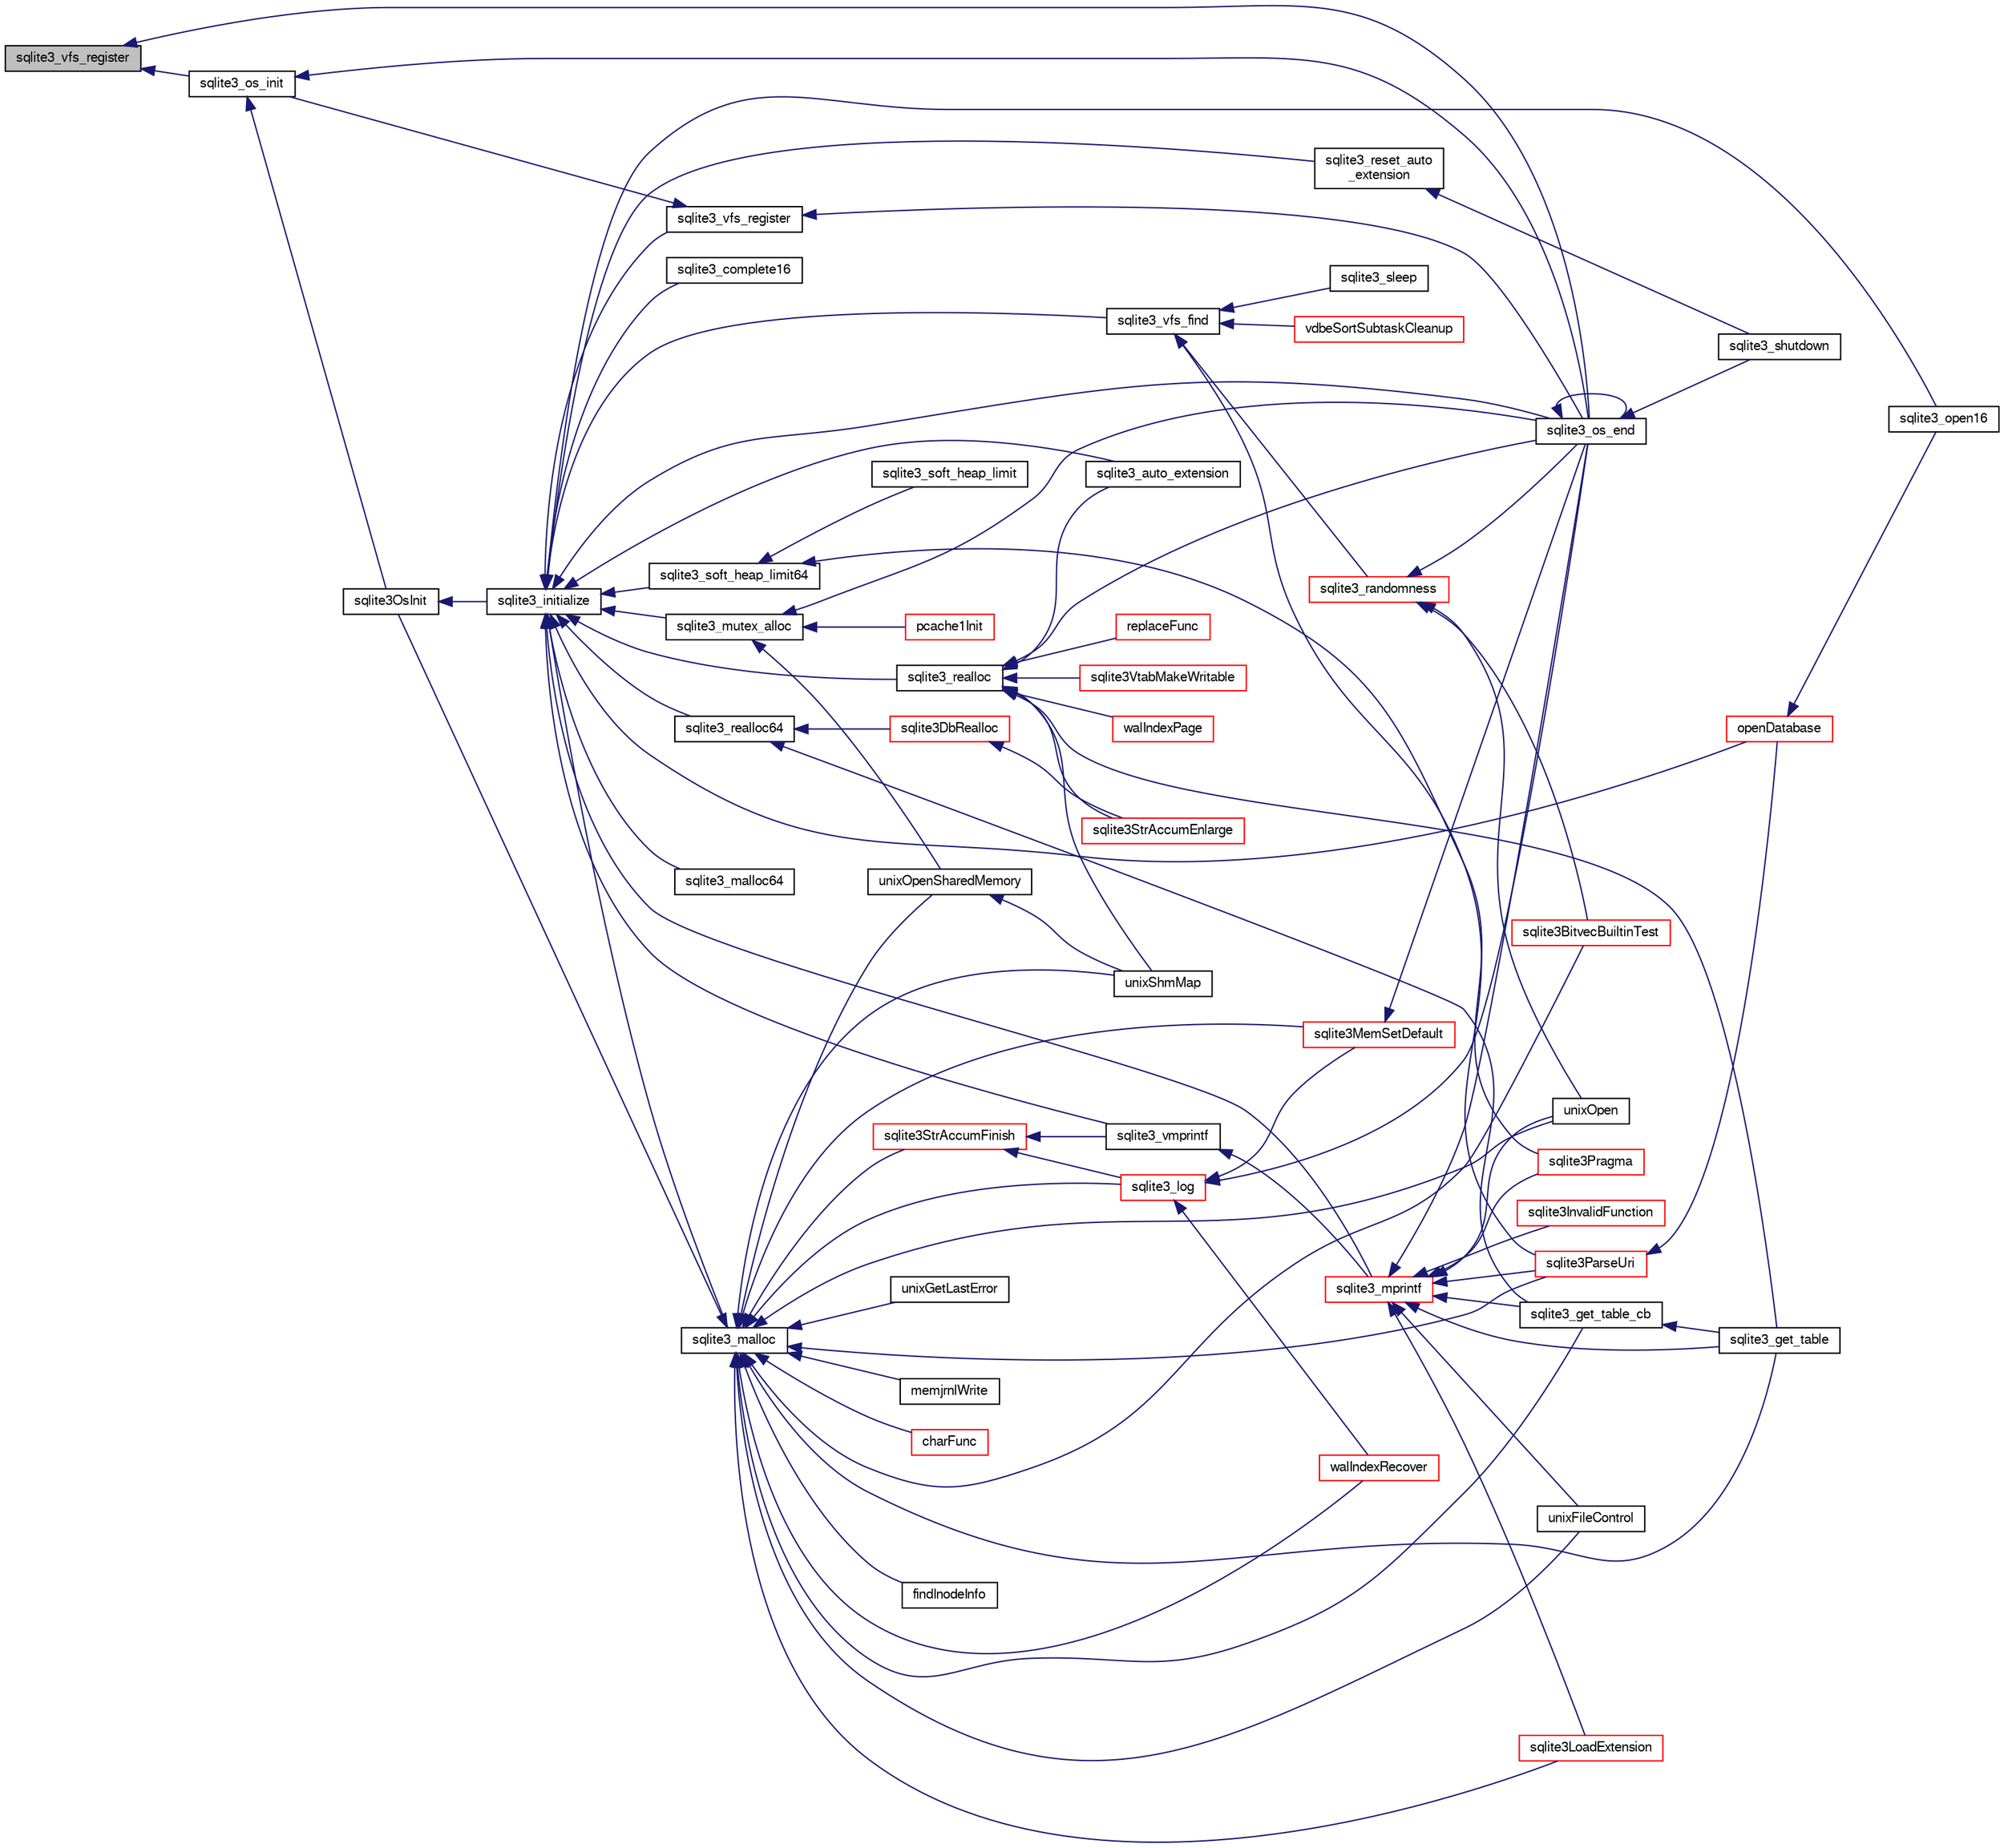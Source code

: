digraph "sqlite3_vfs_register"
{
  edge [fontname="FreeSans",fontsize="10",labelfontname="FreeSans",labelfontsize="10"];
  node [fontname="FreeSans",fontsize="10",shape=record];
  rankdir="LR";
  Node402478 [label="sqlite3_vfs_register",height=0.2,width=0.4,color="black", fillcolor="grey75", style="filled", fontcolor="black"];
  Node402478 -> Node402479 [dir="back",color="midnightblue",fontsize="10",style="solid",fontname="FreeSans"];
  Node402479 [label="sqlite3_os_init",height=0.2,width=0.4,color="black", fillcolor="white", style="filled",URL="$sqlite3_8h.html#acebc2290d00a32d3afe2361f2979038b"];
  Node402479 -> Node402480 [dir="back",color="midnightblue",fontsize="10",style="solid",fontname="FreeSans"];
  Node402480 [label="sqlite3OsInit",height=0.2,width=0.4,color="black", fillcolor="white", style="filled",URL="$sqlite3_8c.html#afeaa886fe1ca086a30fd278b1d069762"];
  Node402480 -> Node402481 [dir="back",color="midnightblue",fontsize="10",style="solid",fontname="FreeSans"];
  Node402481 [label="sqlite3_initialize",height=0.2,width=0.4,color="black", fillcolor="white", style="filled",URL="$sqlite3_8h.html#ab0c0ee2d5d4cf8b28e9572296a8861df"];
  Node402481 -> Node402482 [dir="back",color="midnightblue",fontsize="10",style="solid",fontname="FreeSans"];
  Node402482 [label="sqlite3_vfs_find",height=0.2,width=0.4,color="black", fillcolor="white", style="filled",URL="$sqlite3_8h.html#ac201a26de3dfa1d6deb8069eb8d95627"];
  Node402482 -> Node402483 [dir="back",color="midnightblue",fontsize="10",style="solid",fontname="FreeSans"];
  Node402483 [label="sqlite3_randomness",height=0.2,width=0.4,color="red", fillcolor="white", style="filled",URL="$sqlite3_8h.html#aa452ad88657d4606e137b09c4e9315c7"];
  Node402483 -> Node402487 [dir="back",color="midnightblue",fontsize="10",style="solid",fontname="FreeSans"];
  Node402487 [label="unixOpen",height=0.2,width=0.4,color="black", fillcolor="white", style="filled",URL="$sqlite3_8c.html#a8ed5efc47b6e14f7805cd1bb9b215775"];
  Node402483 -> Node402488 [dir="back",color="midnightblue",fontsize="10",style="solid",fontname="FreeSans"];
  Node402488 [label="sqlite3_os_end",height=0.2,width=0.4,color="black", fillcolor="white", style="filled",URL="$sqlite3_8h.html#a2288c95881ecca13d994e42b6a958906"];
  Node402488 -> Node402488 [dir="back",color="midnightblue",fontsize="10",style="solid",fontname="FreeSans"];
  Node402488 -> Node402489 [dir="back",color="midnightblue",fontsize="10",style="solid",fontname="FreeSans"];
  Node402489 [label="sqlite3_shutdown",height=0.2,width=0.4,color="black", fillcolor="white", style="filled",URL="$sqlite3_8h.html#aeaf9947fe863ba3d3aca061475e3af2e"];
  Node402483 -> Node402490 [dir="back",color="midnightblue",fontsize="10",style="solid",fontname="FreeSans"];
  Node402490 [label="sqlite3BitvecBuiltinTest",height=0.2,width=0.4,color="red", fillcolor="white", style="filled",URL="$sqlite3_8c.html#a9b4e3e921ce1ede6f10a9106c034ff9b"];
  Node402482 -> Node402887 [dir="back",color="midnightblue",fontsize="10",style="solid",fontname="FreeSans"];
  Node402887 [label="vdbeSortSubtaskCleanup",height=0.2,width=0.4,color="red", fillcolor="white", style="filled",URL="$sqlite3_8c.html#abc8ce4c3ef58cc10f5b27642aab32b30"];
  Node402482 -> Node402890 [dir="back",color="midnightblue",fontsize="10",style="solid",fontname="FreeSans"];
  Node402890 [label="sqlite3ParseUri",height=0.2,width=0.4,color="red", fillcolor="white", style="filled",URL="$sqlite3_8c.html#aaa912f29a67460d8b2186c97056e8767"];
  Node402890 -> Node402732 [dir="back",color="midnightblue",fontsize="10",style="solid",fontname="FreeSans"];
  Node402732 [label="openDatabase",height=0.2,width=0.4,color="red", fillcolor="white", style="filled",URL="$sqlite3_8c.html#a6a9c3bc3a64234e863413f41db473758"];
  Node402732 -> Node402735 [dir="back",color="midnightblue",fontsize="10",style="solid",fontname="FreeSans"];
  Node402735 [label="sqlite3_open16",height=0.2,width=0.4,color="black", fillcolor="white", style="filled",URL="$sqlite3_8h.html#adbc401bb96713f32e553db32f6f3ca33"];
  Node402482 -> Node402891 [dir="back",color="midnightblue",fontsize="10",style="solid",fontname="FreeSans"];
  Node402891 [label="sqlite3_sleep",height=0.2,width=0.4,color="black", fillcolor="white", style="filled",URL="$sqlite3_8h.html#ad0c133ddbbecb6433f3c6ebef8966efa"];
  Node402481 -> Node402892 [dir="back",color="midnightblue",fontsize="10",style="solid",fontname="FreeSans"];
  Node402892 [label="sqlite3_vfs_register",height=0.2,width=0.4,color="black", fillcolor="white", style="filled",URL="$sqlite3_8h.html#a7184b289ccd4c4c7200589137d88c4ae"];
  Node402892 -> Node402479 [dir="back",color="midnightblue",fontsize="10",style="solid",fontname="FreeSans"];
  Node402892 -> Node402488 [dir="back",color="midnightblue",fontsize="10",style="solid",fontname="FreeSans"];
  Node402481 -> Node402893 [dir="back",color="midnightblue",fontsize="10",style="solid",fontname="FreeSans"];
  Node402893 [label="sqlite3_mutex_alloc",height=0.2,width=0.4,color="black", fillcolor="white", style="filled",URL="$sqlite3_8h.html#aa3f89418cd18e99596435c958b29b650"];
  Node402893 -> Node402894 [dir="back",color="midnightblue",fontsize="10",style="solid",fontname="FreeSans"];
  Node402894 [label="unixOpenSharedMemory",height=0.2,width=0.4,color="black", fillcolor="white", style="filled",URL="$sqlite3_8c.html#a30775afa2e08ca6ddc7853326afed7c7"];
  Node402894 -> Node402895 [dir="back",color="midnightblue",fontsize="10",style="solid",fontname="FreeSans"];
  Node402895 [label="unixShmMap",height=0.2,width=0.4,color="black", fillcolor="white", style="filled",URL="$sqlite3_8c.html#aeaa77f0ab08a4f4ee5f86e8c9727e974"];
  Node402893 -> Node402488 [dir="back",color="midnightblue",fontsize="10",style="solid",fontname="FreeSans"];
  Node402893 -> Node402896 [dir="back",color="midnightblue",fontsize="10",style="solid",fontname="FreeSans"];
  Node402896 [label="pcache1Init",height=0.2,width=0.4,color="red", fillcolor="white", style="filled",URL="$sqlite3_8c.html#a05e9c1daf3dd812db1d769b69b20e069"];
  Node402481 -> Node402966 [dir="back",color="midnightblue",fontsize="10",style="solid",fontname="FreeSans"];
  Node402966 [label="sqlite3_soft_heap_limit64",height=0.2,width=0.4,color="black", fillcolor="white", style="filled",URL="$sqlite3_8h.html#ab37b3a4d1652e3acb2c43d1252e6b852"];
  Node402966 -> Node402967 [dir="back",color="midnightblue",fontsize="10",style="solid",fontname="FreeSans"];
  Node402967 [label="sqlite3_soft_heap_limit",height=0.2,width=0.4,color="black", fillcolor="white", style="filled",URL="$sqlite3_8h.html#a18c3472581de3072201723e798524fdc"];
  Node402966 -> Node402575 [dir="back",color="midnightblue",fontsize="10",style="solid",fontname="FreeSans"];
  Node402575 [label="sqlite3Pragma",height=0.2,width=0.4,color="red", fillcolor="white", style="filled",URL="$sqlite3_8c.html#a111391370f58f8e6a6eca51fd34d62ed"];
  Node402481 -> Node402968 [dir="back",color="midnightblue",fontsize="10",style="solid",fontname="FreeSans"];
  Node402968 [label="sqlite3_malloc",height=0.2,width=0.4,color="black", fillcolor="white", style="filled",URL="$sqlite3_8h.html#a510e31845345737f17d86ce0b2328356"];
  Node402968 -> Node402480 [dir="back",color="midnightblue",fontsize="10",style="solid",fontname="FreeSans"];
  Node402968 -> Node402964 [dir="back",color="midnightblue",fontsize="10",style="solid",fontname="FreeSans"];
  Node402964 [label="sqlite3MemSetDefault",height=0.2,width=0.4,color="red", fillcolor="white", style="filled",URL="$sqlite3_8c.html#a162fbfd727e92c5f8f72625b5ff62549"];
  Node402964 -> Node402488 [dir="back",color="midnightblue",fontsize="10",style="solid",fontname="FreeSans"];
  Node402968 -> Node402969 [dir="back",color="midnightblue",fontsize="10",style="solid",fontname="FreeSans"];
  Node402969 [label="sqlite3StrAccumFinish",height=0.2,width=0.4,color="red", fillcolor="white", style="filled",URL="$sqlite3_8c.html#adb7f26b10ac1b847db6f000ef4c2e2ba"];
  Node402969 -> Node403043 [dir="back",color="midnightblue",fontsize="10",style="solid",fontname="FreeSans"];
  Node403043 [label="sqlite3_vmprintf",height=0.2,width=0.4,color="black", fillcolor="white", style="filled",URL="$sqlite3_8h.html#ac240de67ddf003828f16a6d9dd3fa3ca"];
  Node403043 -> Node403044 [dir="back",color="midnightblue",fontsize="10",style="solid",fontname="FreeSans"];
  Node403044 [label="sqlite3_mprintf",height=0.2,width=0.4,color="red", fillcolor="white", style="filled",URL="$sqlite3_8h.html#a9533933e57f7ccbb48c32041ce3a8862"];
  Node403044 -> Node402486 [dir="back",color="midnightblue",fontsize="10",style="solid",fontname="FreeSans"];
  Node402486 [label="unixFileControl",height=0.2,width=0.4,color="black", fillcolor="white", style="filled",URL="$sqlite3_8c.html#ad71f213fa385cc58f307cefd953c03ae"];
  Node403044 -> Node402487 [dir="back",color="midnightblue",fontsize="10",style="solid",fontname="FreeSans"];
  Node403044 -> Node402488 [dir="back",color="midnightblue",fontsize="10",style="solid",fontname="FreeSans"];
  Node403044 -> Node403045 [dir="back",color="midnightblue",fontsize="10",style="solid",fontname="FreeSans"];
  Node403045 [label="sqlite3InvalidFunction",height=0.2,width=0.4,color="red", fillcolor="white", style="filled",URL="$sqlite3_8c.html#af6025be1f4733eabe60702a187c97da9"];
  Node403044 -> Node403047 [dir="back",color="midnightblue",fontsize="10",style="solid",fontname="FreeSans"];
  Node403047 [label="sqlite3LoadExtension",height=0.2,width=0.4,color="red", fillcolor="white", style="filled",URL="$sqlite3_8c.html#a3b46232455de4779a67c63b2c9004245"];
  Node403044 -> Node402575 [dir="back",color="midnightblue",fontsize="10",style="solid",fontname="FreeSans"];
  Node403044 -> Node403050 [dir="back",color="midnightblue",fontsize="10",style="solid",fontname="FreeSans"];
  Node403050 [label="sqlite3_get_table_cb",height=0.2,width=0.4,color="black", fillcolor="white", style="filled",URL="$sqlite3_8c.html#a1dbaba1b543953c0dade97357c5866b1"];
  Node403050 -> Node402691 [dir="back",color="midnightblue",fontsize="10",style="solid",fontname="FreeSans"];
  Node402691 [label="sqlite3_get_table",height=0.2,width=0.4,color="black", fillcolor="white", style="filled",URL="$sqlite3_8h.html#a5effeac4e12df57beaa35c5be1f61579"];
  Node403044 -> Node402691 [dir="back",color="midnightblue",fontsize="10",style="solid",fontname="FreeSans"];
  Node403044 -> Node402890 [dir="back",color="midnightblue",fontsize="10",style="solid",fontname="FreeSans"];
  Node402969 -> Node403154 [dir="back",color="midnightblue",fontsize="10",style="solid",fontname="FreeSans"];
  Node403154 [label="sqlite3_log",height=0.2,width=0.4,color="red", fillcolor="white", style="filled",URL="$sqlite3_8h.html#a298c9699bf9c143662c6b1fec4b2dc3b"];
  Node403154 -> Node402964 [dir="back",color="midnightblue",fontsize="10",style="solid",fontname="FreeSans"];
  Node403154 -> Node402488 [dir="back",color="midnightblue",fontsize="10",style="solid",fontname="FreeSans"];
  Node403154 -> Node403082 [dir="back",color="midnightblue",fontsize="10",style="solid",fontname="FreeSans"];
  Node403082 [label="walIndexRecover",height=0.2,width=0.4,color="red", fillcolor="white", style="filled",URL="$sqlite3_8c.html#ab4ee99f3710323acbeb6c495dd18d205"];
  Node402968 -> Node403154 [dir="back",color="midnightblue",fontsize="10",style="solid",fontname="FreeSans"];
  Node402968 -> Node403233 [dir="back",color="midnightblue",fontsize="10",style="solid",fontname="FreeSans"];
  Node403233 [label="findInodeInfo",height=0.2,width=0.4,color="black", fillcolor="white", style="filled",URL="$sqlite3_8c.html#ac92c39062e69a79c4a62dfd55242c782"];
  Node402968 -> Node402486 [dir="back",color="midnightblue",fontsize="10",style="solid",fontname="FreeSans"];
  Node402968 -> Node402894 [dir="back",color="midnightblue",fontsize="10",style="solid",fontname="FreeSans"];
  Node402968 -> Node402895 [dir="back",color="midnightblue",fontsize="10",style="solid",fontname="FreeSans"];
  Node402968 -> Node402487 [dir="back",color="midnightblue",fontsize="10",style="solid",fontname="FreeSans"];
  Node402968 -> Node403065 [dir="back",color="midnightblue",fontsize="10",style="solid",fontname="FreeSans"];
  Node403065 [label="unixGetLastError",height=0.2,width=0.4,color="black", fillcolor="white", style="filled",URL="$sqlite3_8c.html#aed1e42f49d74b419c3c85b559dd61240"];
  Node402968 -> Node402490 [dir="back",color="midnightblue",fontsize="10",style="solid",fontname="FreeSans"];
  Node402968 -> Node403082 [dir="back",color="midnightblue",fontsize="10",style="solid",fontname="FreeSans"];
  Node402968 -> Node403234 [dir="back",color="midnightblue",fontsize="10",style="solid",fontname="FreeSans"];
  Node403234 [label="memjrnlWrite",height=0.2,width=0.4,color="black", fillcolor="white", style="filled",URL="$sqlite3_8c.html#af8bd7d5d7eafce5542f8de300a120c47"];
  Node402968 -> Node403235 [dir="back",color="midnightblue",fontsize="10",style="solid",fontname="FreeSans"];
  Node403235 [label="charFunc",height=0.2,width=0.4,color="red", fillcolor="white", style="filled",URL="$sqlite3_8c.html#ab9b72ce47fcea3c3b92e816435a0fd91"];
  Node402968 -> Node403047 [dir="back",color="midnightblue",fontsize="10",style="solid",fontname="FreeSans"];
  Node402968 -> Node403050 [dir="back",color="midnightblue",fontsize="10",style="solid",fontname="FreeSans"];
  Node402968 -> Node402691 [dir="back",color="midnightblue",fontsize="10",style="solid",fontname="FreeSans"];
  Node402968 -> Node402890 [dir="back",color="midnightblue",fontsize="10",style="solid",fontname="FreeSans"];
  Node402481 -> Node403236 [dir="back",color="midnightblue",fontsize="10",style="solid",fontname="FreeSans"];
  Node403236 [label="sqlite3_malloc64",height=0.2,width=0.4,color="black", fillcolor="white", style="filled",URL="$sqlite3_8h.html#a12b7ee85e539ea28c130c5c75b96a82a"];
  Node402481 -> Node403237 [dir="back",color="midnightblue",fontsize="10",style="solid",fontname="FreeSans"];
  Node403237 [label="sqlite3_realloc",height=0.2,width=0.4,color="black", fillcolor="white", style="filled",URL="$sqlite3_8h.html#a627f0eeface58024ef47403d8cc76b35"];
  Node403237 -> Node403238 [dir="back",color="midnightblue",fontsize="10",style="solid",fontname="FreeSans"];
  Node403238 [label="sqlite3StrAccumEnlarge",height=0.2,width=0.4,color="red", fillcolor="white", style="filled",URL="$sqlite3_8c.html#a38976500a97c69d65086eeccca82dd96"];
  Node403237 -> Node402895 [dir="back",color="midnightblue",fontsize="10",style="solid",fontname="FreeSans"];
  Node403237 -> Node402488 [dir="back",color="midnightblue",fontsize="10",style="solid",fontname="FreeSans"];
  Node403237 -> Node403244 [dir="back",color="midnightblue",fontsize="10",style="solid",fontname="FreeSans"];
  Node403244 [label="walIndexPage",height=0.2,width=0.4,color="red", fillcolor="white", style="filled",URL="$sqlite3_8c.html#affd3251fd1aa1218170d421177256e24"];
  Node403237 -> Node403107 [dir="back",color="midnightblue",fontsize="10",style="solid",fontname="FreeSans"];
  Node403107 [label="replaceFunc",height=0.2,width=0.4,color="red", fillcolor="white", style="filled",URL="$sqlite3_8c.html#a752b98a7c55d204c397a4902b49b1ce4"];
  Node403237 -> Node403253 [dir="back",color="midnightblue",fontsize="10",style="solid",fontname="FreeSans"];
  Node403253 [label="sqlite3_auto_extension",height=0.2,width=0.4,color="black", fillcolor="white", style="filled",URL="$sqlite3_8h.html#a85a95b45e94f6bcd52aa39b6acdb36d7"];
  Node403237 -> Node402691 [dir="back",color="midnightblue",fontsize="10",style="solid",fontname="FreeSans"];
  Node403237 -> Node403254 [dir="back",color="midnightblue",fontsize="10",style="solid",fontname="FreeSans"];
  Node403254 [label="sqlite3VtabMakeWritable",height=0.2,width=0.4,color="red", fillcolor="white", style="filled",URL="$sqlite3_8c.html#a58c646608238d2619371c3e8b6bc0d86"];
  Node402481 -> Node403255 [dir="back",color="midnightblue",fontsize="10",style="solid",fontname="FreeSans"];
  Node403255 [label="sqlite3_realloc64",height=0.2,width=0.4,color="black", fillcolor="white", style="filled",URL="$sqlite3_8h.html#afe88c85e9f864a3fd92941cad197245d"];
  Node403255 -> Node403256 [dir="back",color="midnightblue",fontsize="10",style="solid",fontname="FreeSans"];
  Node403256 [label="sqlite3DbRealloc",height=0.2,width=0.4,color="red", fillcolor="white", style="filled",URL="$sqlite3_8c.html#ae028f4902a9d29bcaf310ff289ee87dc"];
  Node403256 -> Node403238 [dir="back",color="midnightblue",fontsize="10",style="solid",fontname="FreeSans"];
  Node403255 -> Node403050 [dir="back",color="midnightblue",fontsize="10",style="solid",fontname="FreeSans"];
  Node402481 -> Node403043 [dir="back",color="midnightblue",fontsize="10",style="solid",fontname="FreeSans"];
  Node402481 -> Node403044 [dir="back",color="midnightblue",fontsize="10",style="solid",fontname="FreeSans"];
  Node402481 -> Node402488 [dir="back",color="midnightblue",fontsize="10",style="solid",fontname="FreeSans"];
  Node402481 -> Node403253 [dir="back",color="midnightblue",fontsize="10",style="solid",fontname="FreeSans"];
  Node402481 -> Node403355 [dir="back",color="midnightblue",fontsize="10",style="solid",fontname="FreeSans"];
  Node403355 [label="sqlite3_reset_auto\l_extension",height=0.2,width=0.4,color="black", fillcolor="white", style="filled",URL="$sqlite3_8h.html#ac33f4064ae6690cada7bdc89e8153ffc"];
  Node403355 -> Node402489 [dir="back",color="midnightblue",fontsize="10",style="solid",fontname="FreeSans"];
  Node402481 -> Node403220 [dir="back",color="midnightblue",fontsize="10",style="solid",fontname="FreeSans"];
  Node403220 [label="sqlite3_complete16",height=0.2,width=0.4,color="black", fillcolor="white", style="filled",URL="$sqlite3_8h.html#a3260341c2ef82787acca48414a1d03a1"];
  Node402481 -> Node402732 [dir="back",color="midnightblue",fontsize="10",style="solid",fontname="FreeSans"];
  Node402481 -> Node402735 [dir="back",color="midnightblue",fontsize="10",style="solid",fontname="FreeSans"];
  Node402479 -> Node402488 [dir="back",color="midnightblue",fontsize="10",style="solid",fontname="FreeSans"];
  Node402478 -> Node402488 [dir="back",color="midnightblue",fontsize="10",style="solid",fontname="FreeSans"];
}
